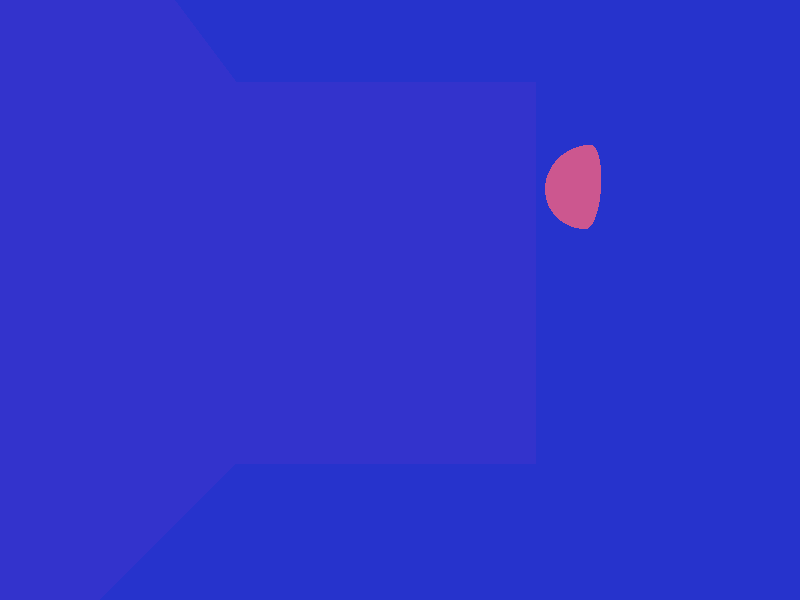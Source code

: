 // plane test (RIGHT HANDED)

camera {
  location  <0, 0, 16>
  up        <0,  1,  0>
  right     <1.33333, 0,  0>
  look_at   <0, 0, 0>
}

light_source {<0, 4, 0> color rgb <1.0, 1.0, 1.0>}

//right wall - note distance is along normal thus to move right is negative for this normal
plane {<-1, 0, 0>, -6 
      pigment {color rgb <0.2, 0.2, 0.8>}
      finish {ambient 0.4 diffuse 0.8}
}

//bottom
plane {<0, 1, 0>, -6
      pigment {color rgb <0.15 0.2, 0.8>}
      finish {ambient 0.4 diffuse 0.8}
}

//top
plane {<0, -1, 0>, -8
      pigment {color rgb <0.15 0.2, 0.8>}
      finish {ambient 0.4 diffuse 0.8}
}

//back
plane {<0, 0, 1>, -6
      pigment {color rgb <0.2, 0.2, 0.8>}
      finish {ambient 0.4 diffuse 0.8}
}

//left
plane {<1, 0, 0>, -5
      pigment {color rgb <0.15 0.2, 0.8>}
      finish {ambient 0.4 diffuse 0.8}
}

//left sphere
sphere { <-5, 3, 0>, 1.1 
  pigment { color rgb <0.8, 0.34, 0.56>}
  finish {ambient 0.2 diffuse 0.4}
}
